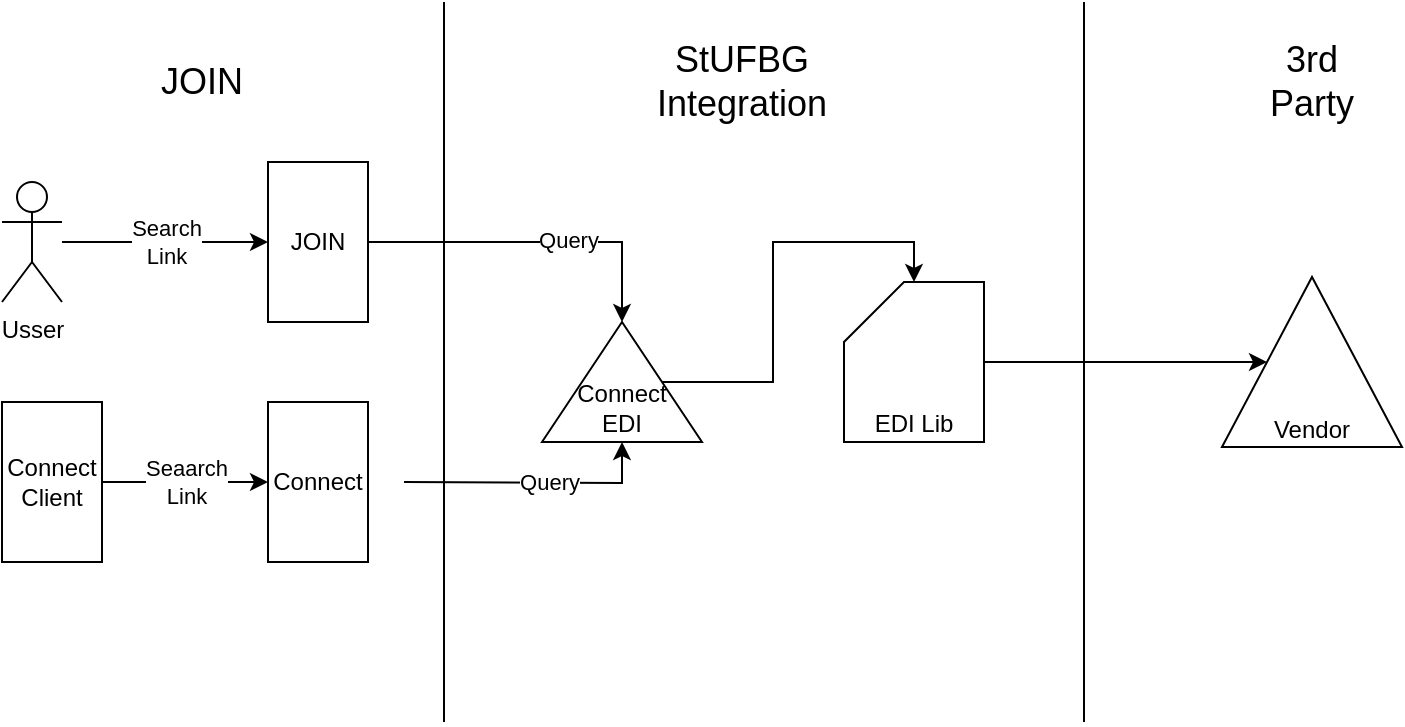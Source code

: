 <mxfile version="13.3.5" type="github" pages="5">
  <diagram id="QrN6473zxUMxw3CQgRU8" name="EDI Connect">
    <mxGraphModel dx="2062" dy="1123" grid="1" gridSize="10" guides="1" tooltips="1" connect="1" arrows="1" fold="1" page="1" pageScale="1" pageWidth="827" pageHeight="1169" math="0" shadow="0">
      <root>
        <mxCell id="0" />
        <mxCell id="1" parent="0" />
        <mxCell id="emE7aCz5eYLQU0iElqk4-4" value="Vendor" style="triangle;whiteSpace=wrap;html=1;flipH=1;flipV=1;direction=south;verticalAlign=bottom;" vertex="1" parent="1">
          <mxGeometry x="620" y="137.5" width="90" height="85" as="geometry" />
        </mxCell>
        <mxCell id="Qj2VpLLS5K0tzQABTTpX-4" style="edgeStyle=orthogonalEdgeStyle;rounded=0;orthogonalLoop=1;jettySize=auto;html=1;entryX=0.5;entryY=1;entryDx=0;entryDy=0;" edge="1" parent="1" source="CrSzEpdrIbBRcSEZjrzz-1" target="emE7aCz5eYLQU0iElqk4-4">
          <mxGeometry relative="1" as="geometry" />
        </mxCell>
        <mxCell id="CrSzEpdrIbBRcSEZjrzz-1" value="&lt;span&gt;EDI Lib&lt;/span&gt;" style="shape=card;whiteSpace=wrap;html=1;verticalAlign=bottom;" vertex="1" parent="1">
          <mxGeometry x="431" y="140" width="70" height="80" as="geometry" />
        </mxCell>
        <mxCell id="CrSzEpdrIbBRcSEZjrzz-20" style="edgeStyle=orthogonalEdgeStyle;rounded=0;orthogonalLoop=1;jettySize=auto;html=1;entryX=0.5;entryY=0;entryDx=0;entryDy=0;entryPerimeter=0;" edge="1" parent="1" source="CrSzEpdrIbBRcSEZjrzz-2" target="CrSzEpdrIbBRcSEZjrzz-1">
          <mxGeometry relative="1" as="geometry" />
        </mxCell>
        <mxCell id="CrSzEpdrIbBRcSEZjrzz-2" value="Connect&lt;br&gt;EDI" style="triangle;whiteSpace=wrap;html=1;flipH=1;flipV=1;direction=south;verticalAlign=bottom;" vertex="1" parent="1">
          <mxGeometry x="280" y="160" width="80" height="60" as="geometry" />
        </mxCell>
        <mxCell id="CrSzEpdrIbBRcSEZjrzz-3" value="" style="endArrow=none;html=1;" edge="1" parent="1">
          <mxGeometry width="50" height="50" relative="1" as="geometry">
            <mxPoint x="231" y="360" as="sourcePoint" />
            <mxPoint x="231" as="targetPoint" />
          </mxGeometry>
        </mxCell>
        <mxCell id="CrSzEpdrIbBRcSEZjrzz-14" value="Search&lt;br&gt;Link" style="edgeStyle=orthogonalEdgeStyle;rounded=0;orthogonalLoop=1;jettySize=auto;html=1;" edge="1" parent="1" source="CrSzEpdrIbBRcSEZjrzz-6" target="CrSzEpdrIbBRcSEZjrzz-12">
          <mxGeometry relative="1" as="geometry" />
        </mxCell>
        <mxCell id="CrSzEpdrIbBRcSEZjrzz-6" value="Usser" style="shape=umlActor;verticalLabelPosition=bottom;labelBackgroundColor=#ffffff;verticalAlign=top;html=1;outlineConnect=0;" vertex="1" parent="1">
          <mxGeometry x="10" y="90" width="30" height="60" as="geometry" />
        </mxCell>
        <mxCell id="CrSzEpdrIbBRcSEZjrzz-18" style="edgeStyle=orthogonalEdgeStyle;rounded=0;orthogonalLoop=1;jettySize=auto;html=1;entryX=1;entryY=0.5;entryDx=0;entryDy=0;" edge="1" parent="1" target="CrSzEpdrIbBRcSEZjrzz-2">
          <mxGeometry relative="1" as="geometry">
            <mxPoint x="211" y="240" as="sourcePoint" />
          </mxGeometry>
        </mxCell>
        <mxCell id="4KFbiUd6F_vruDoYqFgN-2" value="Query" style="edgeLabel;html=1;align=right;verticalAlign=middle;resizable=0;points=[];" vertex="1" connectable="0" parent="CrSzEpdrIbBRcSEZjrzz-18">
          <mxGeometry x="0.36" y="1" relative="1" as="geometry">
            <mxPoint as="offset" />
          </mxGeometry>
        </mxCell>
        <mxCell id="CrSzEpdrIbBRcSEZjrzz-7" value="Connect" style="rounded=0;whiteSpace=wrap;html=1;" vertex="1" parent="1">
          <mxGeometry x="143" y="200" width="50" height="80" as="geometry" />
        </mxCell>
        <mxCell id="CrSzEpdrIbBRcSEZjrzz-17" style="edgeStyle=orthogonalEdgeStyle;rounded=0;orthogonalLoop=1;jettySize=auto;html=1;entryX=0;entryY=0.5;entryDx=0;entryDy=0;" edge="1" parent="1" source="CrSzEpdrIbBRcSEZjrzz-12" target="CrSzEpdrIbBRcSEZjrzz-2">
          <mxGeometry relative="1" as="geometry" />
        </mxCell>
        <mxCell id="4KFbiUd6F_vruDoYqFgN-1" value="Query" style="edgeLabel;html=1;align=center;verticalAlign=middle;resizable=0;points=[];" vertex="1" connectable="0" parent="CrSzEpdrIbBRcSEZjrzz-17">
          <mxGeometry x="0.19" y="1" relative="1" as="geometry">
            <mxPoint as="offset" />
          </mxGeometry>
        </mxCell>
        <mxCell id="CrSzEpdrIbBRcSEZjrzz-12" value="JOIN" style="rounded=0;whiteSpace=wrap;html=1;" vertex="1" parent="1">
          <mxGeometry x="143" y="80" width="50" height="80" as="geometry" />
        </mxCell>
        <mxCell id="CrSzEpdrIbBRcSEZjrzz-16" value="Seaarch&lt;br&gt;Link" style="edgeStyle=orthogonalEdgeStyle;rounded=0;orthogonalLoop=1;jettySize=auto;html=1;" edge="1" parent="1" source="CrSzEpdrIbBRcSEZjrzz-13" target="CrSzEpdrIbBRcSEZjrzz-7">
          <mxGeometry relative="1" as="geometry" />
        </mxCell>
        <mxCell id="CrSzEpdrIbBRcSEZjrzz-13" value="Connect Client" style="rounded=0;whiteSpace=wrap;html=1;" vertex="1" parent="1">
          <mxGeometry x="10" y="200" width="50" height="80" as="geometry" />
        </mxCell>
        <mxCell id="CrSzEpdrIbBRcSEZjrzz-21" value="" style="endArrow=none;html=1;" edge="1" parent="1">
          <mxGeometry width="50" height="50" relative="1" as="geometry">
            <mxPoint x="551" y="360" as="sourcePoint" />
            <mxPoint x="551" as="targetPoint" />
          </mxGeometry>
        </mxCell>
        <mxCell id="rifU5X9Pk1OAikOn369l-5" value="StUFBG Integration" style="text;html=1;strokeColor=none;fillColor=none;align=center;verticalAlign=middle;whiteSpace=wrap;rounded=0;fontSize=18;" vertex="1" parent="1">
          <mxGeometry x="360" y="30" width="40" height="20" as="geometry" />
        </mxCell>
        <mxCell id="qjwcF9Z6p45fTazo9Zso-1" value="JOIN" style="text;html=1;strokeColor=none;fillColor=none;align=center;verticalAlign=middle;whiteSpace=wrap;rounded=0;fontSize=18;" vertex="1" parent="1">
          <mxGeometry x="90" y="30" width="40" height="20" as="geometry" />
        </mxCell>
        <mxCell id="qjwcF9Z6p45fTazo9Zso-5" value="3rd Party" style="text;html=1;strokeColor=none;fillColor=none;align=center;verticalAlign=middle;whiteSpace=wrap;rounded=0;fontSize=18;" vertex="1" parent="1">
          <mxGeometry x="645" y="30" width="40" height="20" as="geometry" />
        </mxCell>
      </root>
    </mxGraphModel>
  </diagram>
  <diagram name="JKC EDI" id="CzvlaI-oqliHvZ_r6fuE">
    <mxGraphModel dx="2062" dy="1123" grid="1" gridSize="10" guides="1" tooltips="1" connect="1" arrows="1" fold="1" page="1" pageScale="1" pageWidth="827" pageHeight="1169" math="0" shadow="0">
      <root>
        <mxCell id="62bLSFfTvjHOUhnpeLfl-0" />
        <mxCell id="62bLSFfTvjHOUhnpeLfl-1" parent="62bLSFfTvjHOUhnpeLfl-0" />
        <mxCell id="62bLSFfTvjHOUhnpeLfl-2" value="Vendor" style="triangle;whiteSpace=wrap;html=1;flipH=1;flipV=1;direction=south;verticalAlign=bottom;" vertex="1" parent="62bLSFfTvjHOUhnpeLfl-1">
          <mxGeometry x="621" y="107" width="90" height="85" as="geometry" />
        </mxCell>
        <mxCell id="62bLSFfTvjHOUhnpeLfl-3" style="edgeStyle=orthogonalEdgeStyle;rounded=0;orthogonalLoop=1;jettySize=auto;html=1;entryX=0.5;entryY=1;entryDx=0;entryDy=0;" edge="1" parent="62bLSFfTvjHOUhnpeLfl-1" source="62bLSFfTvjHOUhnpeLfl-4" target="62bLSFfTvjHOUhnpeLfl-2">
          <mxGeometry relative="1" as="geometry" />
        </mxCell>
        <mxCell id="62bLSFfTvjHOUhnpeLfl-4" value="&lt;span&gt;EDI Lib&lt;/span&gt;" style="shape=card;whiteSpace=wrap;html=1;verticalAlign=bottom;" vertex="1" parent="62bLSFfTvjHOUhnpeLfl-1">
          <mxGeometry x="441" y="110" width="70" height="80" as="geometry" />
        </mxCell>
        <mxCell id="62bLSFfTvjHOUhnpeLfl-7" value="" style="endArrow=none;html=1;" edge="1" parent="62bLSFfTvjHOUhnpeLfl-1">
          <mxGeometry width="50" height="50" relative="1" as="geometry">
            <mxPoint x="231" y="280" as="sourcePoint" />
            <mxPoint x="231" y="20" as="targetPoint" />
          </mxGeometry>
        </mxCell>
        <mxCell id="62bLSFfTvjHOUhnpeLfl-18" value="" style="endArrow=none;html=1;" edge="1" parent="62bLSFfTvjHOUhnpeLfl-1">
          <mxGeometry width="50" height="50" relative="1" as="geometry">
            <mxPoint x="551" y="280" as="sourcePoint" />
            <mxPoint x="551" y="20" as="targetPoint" />
          </mxGeometry>
        </mxCell>
        <mxCell id="62bLSFfTvjHOUhnpeLfl-19" value="Search" style="edgeStyle=orthogonalEdgeStyle;rounded=0;orthogonalLoop=1;jettySize=auto;html=1;" edge="1" parent="62bLSFfTvjHOUhnpeLfl-1" source="62bLSFfTvjHOUhnpeLfl-20" target="62bLSFfTvjHOUhnpeLfl-22">
          <mxGeometry relative="1" as="geometry" />
        </mxCell>
        <mxCell id="62bLSFfTvjHOUhnpeLfl-20" value="Usser" style="shape=umlActor;verticalLabelPosition=bottom;labelBackgroundColor=#ffffff;verticalAlign=top;html=1;outlineConnect=0;" vertex="1" parent="62bLSFfTvjHOUhnpeLfl-1">
          <mxGeometry x="40" y="100" width="30" height="60" as="geometry" />
        </mxCell>
        <mxCell id="62bLSFfTvjHOUhnpeLfl-21" value="Query" style="edgeStyle=orthogonalEdgeStyle;rounded=0;orthogonalLoop=1;jettySize=auto;html=1;" edge="1" parent="62bLSFfTvjHOUhnpeLfl-1" source="62bLSFfTvjHOUhnpeLfl-22" target="62bLSFfTvjHOUhnpeLfl-24">
          <mxGeometry relative="1" as="geometry" />
        </mxCell>
        <mxCell id="62bLSFfTvjHOUhnpeLfl-22" value="JKC" style="rounded=0;whiteSpace=wrap;html=1;" vertex="1" parent="62bLSFfTvjHOUhnpeLfl-1">
          <mxGeometry x="169" y="90" width="50" height="80" as="geometry" />
        </mxCell>
        <mxCell id="62bLSFfTvjHOUhnpeLfl-23" style="edgeStyle=orthogonalEdgeStyle;rounded=0;orthogonalLoop=1;jettySize=auto;html=1;entryX=0.5;entryY=1;entryDx=0;entryDy=0;entryPerimeter=0;" edge="1" parent="62bLSFfTvjHOUhnpeLfl-1" source="62bLSFfTvjHOUhnpeLfl-24" target="62bLSFfTvjHOUhnpeLfl-4">
          <mxGeometry relative="1" as="geometry" />
        </mxCell>
        <mxCell id="62bLSFfTvjHOUhnpeLfl-24" value="JKC EDP" style="triangle;whiteSpace=wrap;html=1;flipH=1;flipV=1;direction=south;verticalAlign=bottom;" vertex="1" parent="62bLSFfTvjHOUhnpeLfl-1">
          <mxGeometry x="306" y="100" width="80" height="60" as="geometry" />
        </mxCell>
        <mxCell id="ZXCqTp-9MoU6nnLXZR1E-0" value="StUFBG Integration" style="text;html=1;strokeColor=none;fillColor=none;align=center;verticalAlign=middle;whiteSpace=wrap;rounded=0;fontSize=18;" vertex="1" parent="62bLSFfTvjHOUhnpeLfl-1">
          <mxGeometry x="360" y="30" width="40" height="20" as="geometry" />
        </mxCell>
        <mxCell id="ZXCqTp-9MoU6nnLXZR1E-1" value="JKC" style="text;html=1;strokeColor=none;fillColor=none;align=center;verticalAlign=middle;whiteSpace=wrap;rounded=0;fontSize=18;" vertex="1" parent="62bLSFfTvjHOUhnpeLfl-1">
          <mxGeometry x="90" y="30" width="40" height="20" as="geometry" />
        </mxCell>
        <mxCell id="ZXCqTp-9MoU6nnLXZR1E-2" value="3rd Party" style="text;html=1;strokeColor=none;fillColor=none;align=center;verticalAlign=middle;whiteSpace=wrap;rounded=0;fontSize=18;" vertex="1" parent="62bLSFfTvjHOUhnpeLfl-1">
          <mxGeometry x="645" y="30" width="40" height="20" as="geometry" />
        </mxCell>
      </root>
    </mxGraphModel>
  </diagram>
  <diagram name="Subscription" id="pXRepE4Izv9E-vzfChsZ">
    <mxGraphModel dx="2062" dy="1123" grid="1" gridSize="10" guides="1" tooltips="1" connect="1" arrows="1" fold="1" page="1" pageScale="1" pageWidth="827" pageHeight="1169" math="0" shadow="0">
      <root>
        <mxCell id="VnqeEVBzK70pY7q3TTk9-0" />
        <mxCell id="VnqeEVBzK70pY7q3TTk9-1" parent="VnqeEVBzK70pY7q3TTk9-0" />
        <mxCell id="VnqeEVBzK70pY7q3TTk9-2" value="Vendor" style="triangle;whiteSpace=wrap;html=1;flipH=1;flipV=1;direction=south;verticalAlign=bottom;" vertex="1" parent="VnqeEVBzK70pY7q3TTk9-1">
          <mxGeometry x="540" y="72.5" width="90" height="85" as="geometry" />
        </mxCell>
        <mxCell id="VnqeEVBzK70pY7q3TTk9-7" value="" style="endArrow=none;html=1;" edge="1" parent="VnqeEVBzK70pY7q3TTk9-1">
          <mxGeometry width="50" height="50" relative="1" as="geometry">
            <mxPoint x="129" y="260" as="sourcePoint" />
            <mxPoint x="129" y="10" as="targetPoint" />
          </mxGeometry>
        </mxCell>
        <mxCell id="3VMTQl4SH_OyyLVhgLjZ-3" value="Event" style="edgeStyle=orthogonalEdgeStyle;rounded=0;orthogonalLoop=1;jettySize=auto;html=1;entryX=0.429;entryY=0.181;entryDx=0;entryDy=0;entryPerimeter=0;" edge="1" parent="VnqeEVBzK70pY7q3TTk9-1" source="VnqeEVBzK70pY7q3TTk9-11" target="3VMTQl4SH_OyyLVhgLjZ-1">
          <mxGeometry relative="1" as="geometry" />
        </mxCell>
        <mxCell id="VnqeEVBzK70pY7q3TTk9-11" value="Connect" style="rounded=0;whiteSpace=wrap;html=1;" vertex="1" parent="VnqeEVBzK70pY7q3TTk9-1">
          <mxGeometry x="40" y="80" width="50" height="80" as="geometry" />
        </mxCell>
        <mxCell id="VnqeEVBzK70pY7q3TTk9-16" value="" style="endArrow=none;html=1;" edge="1" parent="VnqeEVBzK70pY7q3TTk9-1">
          <mxGeometry width="50" height="50" relative="1" as="geometry">
            <mxPoint x="469" y="240" as="sourcePoint" />
            <mxPoint x="469" y="10" as="targetPoint" />
          </mxGeometry>
        </mxCell>
        <mxCell id="3VMTQl4SH_OyyLVhgLjZ-0" value="Queue" style="edgeStyle=orthogonalEdgeStyle;rounded=0;orthogonalLoop=1;jettySize=auto;html=1;entryX=0;entryY=0.5;entryDx=0;entryDy=0;shape=flexArrow;" edge="1" parent="VnqeEVBzK70pY7q3TTk9-1" source="3VMTQl4SH_OyyLVhgLjZ-1" target="3VMTQl4SH_OyyLVhgLjZ-2">
          <mxGeometry relative="1" as="geometry" />
        </mxCell>
        <mxCell id="3VMTQl4SH_OyyLVhgLjZ-1" value="Event Reception Service" style="triangle;whiteSpace=wrap;html=1;flipH=1;flipV=1;direction=south;verticalAlign=bottom;" vertex="1" parent="VnqeEVBzK70pY7q3TTk9-1">
          <mxGeometry x="149" y="80" width="90" height="70" as="geometry" />
        </mxCell>
        <mxCell id="3VMTQl4SH_OyyLVhgLjZ-4" value="Subscription" style="edgeStyle=orthogonalEdgeStyle;rounded=0;orthogonalLoop=1;jettySize=auto;html=1;entryX=0.5;entryY=1;entryDx=0;entryDy=0;" edge="1" parent="VnqeEVBzK70pY7q3TTk9-1" source="3VMTQl4SH_OyyLVhgLjZ-2" target="VnqeEVBzK70pY7q3TTk9-2">
          <mxGeometry relative="1" as="geometry" />
        </mxCell>
        <mxCell id="3VMTQl4SH_OyyLVhgLjZ-2" value="Event Processor" style="rounded=0;whiteSpace=wrap;html=1;" vertex="1" parent="VnqeEVBzK70pY7q3TTk9-1">
          <mxGeometry x="348" y="85" width="100" height="60" as="geometry" />
        </mxCell>
        <mxCell id="Dw0DHEslUWTfKRZJeuh3-0" value="StUFBG Integration" style="text;html=1;strokeColor=none;fillColor=none;align=center;verticalAlign=middle;whiteSpace=wrap;rounded=0;fontSize=18;" vertex="1" parent="VnqeEVBzK70pY7q3TTk9-1">
          <mxGeometry x="280" y="20" width="40" height="20" as="geometry" />
        </mxCell>
        <mxCell id="Dw0DHEslUWTfKRZJeuh3-1" value="JOIN" style="text;html=1;strokeColor=none;fillColor=none;align=center;verticalAlign=middle;whiteSpace=wrap;rounded=0;fontSize=18;" vertex="1" parent="VnqeEVBzK70pY7q3TTk9-1">
          <mxGeometry x="40" y="20" width="40" height="20" as="geometry" />
        </mxCell>
        <mxCell id="Dw0DHEslUWTfKRZJeuh3-2" value="3rd Party" style="text;html=1;strokeColor=none;fillColor=none;align=center;verticalAlign=middle;whiteSpace=wrap;rounded=0;fontSize=18;" vertex="1" parent="VnqeEVBzK70pY7q3TTk9-1">
          <mxGeometry x="565" y="20" width="40" height="20" as="geometry" />
        </mxCell>
      </root>
    </mxGraphModel>
  </diagram>
  <diagram name="Notification" id="GvRgAsIxLH-ULMHe7Az3">
    <mxGraphModel dx="2062" dy="1123" grid="1" gridSize="10" guides="1" tooltips="1" connect="1" arrows="1" fold="1" page="1" pageScale="1" pageWidth="827" pageHeight="1169" math="0" shadow="0">
      <root>
        <mxCell id="IPk2DBSrWz_cAf8GTWHE-0" />
        <mxCell id="IPk2DBSrWz_cAf8GTWHE-1" parent="IPk2DBSrWz_cAf8GTWHE-0" />
        <mxCell id="IPk2DBSrWz_cAf8GTWHE-2" value="Connect" style="triangle;whiteSpace=wrap;html=1;flipH=1;flipV=1;direction=south;verticalAlign=bottom;" vertex="1" parent="IPk2DBSrWz_cAf8GTWHE-1">
          <mxGeometry x="509" y="72.5" width="90" height="85" as="geometry" />
        </mxCell>
        <mxCell id="IPk2DBSrWz_cAf8GTWHE-3" value="" style="endArrow=none;html=1;" edge="1" parent="IPk2DBSrWz_cAf8GTWHE-1">
          <mxGeometry width="50" height="50" relative="1" as="geometry">
            <mxPoint x="129" y="260" as="sourcePoint" />
            <mxPoint x="129" y="10" as="targetPoint" />
          </mxGeometry>
        </mxCell>
        <mxCell id="IPk2DBSrWz_cAf8GTWHE-6" value="" style="endArrow=none;html=1;" edge="1" parent="IPk2DBSrWz_cAf8GTWHE-1">
          <mxGeometry width="50" height="50" relative="1" as="geometry">
            <mxPoint x="469" y="240" as="sourcePoint" />
            <mxPoint x="469" y="10" as="targetPoint" />
          </mxGeometry>
        </mxCell>
        <mxCell id="IPk2DBSrWz_cAf8GTWHE-7" value="Queue" style="edgeStyle=orthogonalEdgeStyle;rounded=0;orthogonalLoop=1;jettySize=auto;html=1;entryX=0;entryY=0.5;entryDx=0;entryDy=0;shape=flexArrow;" edge="1" parent="IPk2DBSrWz_cAf8GTWHE-1" source="IPk2DBSrWz_cAf8GTWHE-8" target="IPk2DBSrWz_cAf8GTWHE-10">
          <mxGeometry relative="1" as="geometry" />
        </mxCell>
        <mxCell id="42_Kl6P7WsQa64ds3oiE-2" style="edgeStyle=orthogonalEdgeStyle;rounded=0;orthogonalLoop=1;jettySize=auto;html=1;entryX=1;entryY=0.5;entryDx=0;entryDy=0;exitX=0.5;exitY=1;exitDx=0;exitDy=0;" edge="1" parent="IPk2DBSrWz_cAf8GTWHE-1" source="IPk2DBSrWz_cAf8GTWHE-10" target="42_Kl6P7WsQa64ds3oiE-0">
          <mxGeometry relative="1" as="geometry">
            <mxPoint x="400" y="220" as="sourcePoint" />
            <Array as="points">
              <mxPoint x="398" y="178" />
              <mxPoint x="65" y="178" />
            </Array>
          </mxGeometry>
        </mxCell>
        <mxCell id="42_Kl6P7WsQa64ds3oiE-3" value="Query" style="edgeLabel;html=1;align=center;verticalAlign=middle;resizable=0;points=[];" vertex="1" connectable="0" parent="42_Kl6P7WsQa64ds3oiE-2">
          <mxGeometry x="-0.264" y="-3" relative="1" as="geometry">
            <mxPoint as="offset" />
          </mxGeometry>
        </mxCell>
        <mxCell id="IPk2DBSrWz_cAf8GTWHE-8" value="Event Reception Service" style="triangle;whiteSpace=wrap;html=1;flipH=1;flipV=1;direction=south;verticalAlign=bottom;" vertex="1" parent="IPk2DBSrWz_cAf8GTWHE-1">
          <mxGeometry x="149" y="80" width="90" height="70" as="geometry" />
        </mxCell>
        <mxCell id="42_Kl6P7WsQa64ds3oiE-4" value="Insert&lt;br&gt;Update&lt;br&gt;Delete" style="edgeStyle=orthogonalEdgeStyle;rounded=0;orthogonalLoop=1;jettySize=auto;html=1;" edge="1" parent="IPk2DBSrWz_cAf8GTWHE-1" source="IPk2DBSrWz_cAf8GTWHE-10" target="IPk2DBSrWz_cAf8GTWHE-2">
          <mxGeometry relative="1" as="geometry" />
        </mxCell>
        <mxCell id="IPk2DBSrWz_cAf8GTWHE-10" value="Event Processor" style="rounded=0;whiteSpace=wrap;html=1;" vertex="1" parent="IPk2DBSrWz_cAf8GTWHE-1">
          <mxGeometry x="348" y="85" width="100" height="60" as="geometry" />
        </mxCell>
        <mxCell id="42_Kl6P7WsQa64ds3oiE-1" value="Notification" style="edgeStyle=orthogonalEdgeStyle;rounded=0;orthogonalLoop=1;jettySize=auto;html=1;entryX=0.5;entryY=1;entryDx=0;entryDy=0;" edge="1" parent="IPk2DBSrWz_cAf8GTWHE-1" source="42_Kl6P7WsQa64ds3oiE-0" target="IPk2DBSrWz_cAf8GTWHE-8">
          <mxGeometry relative="1" as="geometry" />
        </mxCell>
        <mxCell id="42_Kl6P7WsQa64ds3oiE-0" value="Vendor" style="triangle;whiteSpace=wrap;html=1;flipH=1;flipV=1;direction=south;verticalAlign=bottom;" vertex="1" parent="IPk2DBSrWz_cAf8GTWHE-1">
          <mxGeometry x="20" y="72.5" width="90" height="85" as="geometry" />
        </mxCell>
        <mxCell id="PTZR959AD9n1rIkqW8yS-0" value="StUFBG Integration" style="text;html=1;strokeColor=none;fillColor=none;align=center;verticalAlign=middle;whiteSpace=wrap;rounded=0;fontSize=18;" vertex="1" parent="IPk2DBSrWz_cAf8GTWHE-1">
          <mxGeometry x="280" y="20" width="40" height="20" as="geometry" />
        </mxCell>
        <mxCell id="PTZR959AD9n1rIkqW8yS-1" value="JOIN" style="text;html=1;strokeColor=none;fillColor=none;align=center;verticalAlign=middle;whiteSpace=wrap;rounded=0;fontSize=18;" vertex="1" parent="IPk2DBSrWz_cAf8GTWHE-1">
          <mxGeometry x="534" y="20" width="40" height="20" as="geometry" />
        </mxCell>
        <mxCell id="PTZR959AD9n1rIkqW8yS-2" value="3rd Party" style="text;html=1;strokeColor=none;fillColor=none;align=center;verticalAlign=middle;whiteSpace=wrap;rounded=0;fontSize=18;" vertex="1" parent="IPk2DBSrWz_cAf8GTWHE-1">
          <mxGeometry x="45" y="20" width="40" height="20" as="geometry" />
        </mxCell>
      </root>
    </mxGraphModel>
  </diagram>
  <diagram id="LJDK_GPkR9sW4Vo6wzcB" name="Page-2">
    <mxGraphModel dx="2062" dy="1123" grid="1" gridSize="10" guides="1" tooltips="1" connect="1" arrows="1" fold="1" page="1" pageScale="1" pageWidth="827" pageHeight="1169" math="0" shadow="0">
      <root>
        <mxCell id="zB7QRqD7ga54ATmISrNG-0" />
        <mxCell id="zB7QRqD7ga54ATmISrNG-1" parent="zB7QRqD7ga54ATmISrNG-0" />
        <mxCell id="ClTAzFWsMfaWtQZd3zo4-0" value="&lt;span&gt;EDI Lib&lt;/span&gt;" style="shape=card;whiteSpace=wrap;html=1;verticalAlign=bottom;" vertex="1" parent="zB7QRqD7ga54ATmISrNG-1">
          <mxGeometry x="320" y="90" width="220" height="300" as="geometry" />
        </mxCell>
        <mxCell id="ClTAzFWsMfaWtQZd3zo4-1" value="" style="group" vertex="1" connectable="0" parent="zB7QRqD7ga54ATmISrNG-1">
          <mxGeometry x="375" y="115" width="110" height="85" as="geometry" />
        </mxCell>
        <mxCell id="ClTAzFWsMfaWtQZd3zo4-2" value="Citizen Provider" style="rounded=0;whiteSpace=wrap;html=1;verticalAlign=top;" vertex="1" parent="ClTAzFWsMfaWtQZd3zo4-1">
          <mxGeometry width="110" height="85" as="geometry" />
        </mxCell>
        <mxCell id="ClTAzFWsMfaWtQZd3zo4-3" value="2.04" style="rounded=0;whiteSpace=wrap;html=1;" vertex="1" parent="ClTAzFWsMfaWtQZd3zo4-1">
          <mxGeometry x="35" y="25" width="40" height="20" as="geometry" />
        </mxCell>
        <mxCell id="ClTAzFWsMfaWtQZd3zo4-4" value="3.10" style="rounded=0;whiteSpace=wrap;html=1;" vertex="1" parent="ClTAzFWsMfaWtQZd3zo4-1">
          <mxGeometry x="35" y="55" width="40" height="20" as="geometry" />
        </mxCell>
        <mxCell id="ClTAzFWsMfaWtQZd3zo4-5" value="" style="group" vertex="1" connectable="0" parent="zB7QRqD7ga54ATmISrNG-1">
          <mxGeometry x="375" y="210" width="110" height="85" as="geometry" />
        </mxCell>
        <mxCell id="ClTAzFWsMfaWtQZd3zo4-6" value="Company Provider" style="rounded=0;whiteSpace=wrap;html=1;verticalAlign=top;" vertex="1" parent="ClTAzFWsMfaWtQZd3zo4-5">
          <mxGeometry width="110" height="85" as="geometry" />
        </mxCell>
        <mxCell id="ClTAzFWsMfaWtQZd3zo4-7" value="2.04" style="rounded=0;whiteSpace=wrap;html=1;" vertex="1" parent="ClTAzFWsMfaWtQZd3zo4-5">
          <mxGeometry x="35" y="25" width="40" height="20" as="geometry" />
        </mxCell>
        <mxCell id="ClTAzFWsMfaWtQZd3zo4-8" value="3.10" style="rounded=0;whiteSpace=wrap;html=1;" vertex="1" parent="ClTAzFWsMfaWtQZd3zo4-5">
          <mxGeometry x="35" y="55" width="40" height="20" as="geometry" />
        </mxCell>
        <mxCell id="ClTAzFWsMfaWtQZd3zo4-9" value="" style="group" vertex="1" connectable="0" parent="zB7QRqD7ga54ATmISrNG-1">
          <mxGeometry x="375" y="310" width="110" height="85" as="geometry" />
        </mxCell>
        <mxCell id="ClTAzFWsMfaWtQZd3zo4-10" value="BAG Provider" style="rounded=0;whiteSpace=wrap;html=1;verticalAlign=top;" vertex="1" parent="ClTAzFWsMfaWtQZd3zo4-9">
          <mxGeometry width="110" height="60" as="geometry" />
        </mxCell>
        <mxCell id="ClTAzFWsMfaWtQZd3zo4-11" value="3.10" style="rounded=0;whiteSpace=wrap;html=1;" vertex="1" parent="ClTAzFWsMfaWtQZd3zo4-9">
          <mxGeometry x="35" y="30" width="40" height="20" as="geometry" />
        </mxCell>
        <mxCell id="6WaVeqP6LElgUyTPUSRI-0" value="Queue" style="edgeStyle=orthogonalEdgeStyle;rounded=0;orthogonalLoop=1;jettySize=auto;html=1;entryX=0;entryY=0.5;entryDx=0;entryDy=0;shape=flexArrow;" edge="1" parent="zB7QRqD7ga54ATmISrNG-1" source="6WaVeqP6LElgUyTPUSRI-1" target="6WaVeqP6LElgUyTPUSRI-2">
          <mxGeometry relative="1" as="geometry" />
        </mxCell>
        <mxCell id="6WaVeqP6LElgUyTPUSRI-1" value="Event Reception Service" style="triangle;whiteSpace=wrap;html=1;flipH=1;flipV=1;direction=south;verticalAlign=bottom;" vertex="1" parent="zB7QRqD7ga54ATmISrNG-1">
          <mxGeometry x="200" y="560" width="90" height="70" as="geometry" />
        </mxCell>
        <mxCell id="6WaVeqP6LElgUyTPUSRI-2" value="Event Processor" style="rounded=0;whiteSpace=wrap;html=1;" vertex="1" parent="zB7QRqD7ga54ATmISrNG-1">
          <mxGeometry x="399" y="565" width="100" height="60" as="geometry" />
        </mxCell>
      </root>
    </mxGraphModel>
  </diagram>
</mxfile>
